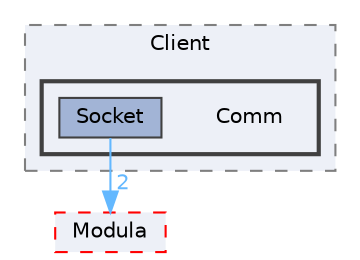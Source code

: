 digraph "Core/Client/Comm"
{
 // LATEX_PDF_SIZE
  bgcolor="transparent";
  edge [fontname=Helvetica,fontsize=10,labelfontname=Helvetica,labelfontsize=10];
  node [fontname=Helvetica,fontsize=10,shape=box,height=0.2,width=0.4];
  compound=true
  subgraph clusterdir_07e2a807273519c4fb9c17450d50faca {
    graph [ bgcolor="#edf0f7", pencolor="grey50", label="Client", fontname=Helvetica,fontsize=10 style="filled,dashed", URL="dir_07e2a807273519c4fb9c17450d50faca.html",tooltip=""]
  subgraph clusterdir_68bfe4ac0ec2cd1e3dfa995ef673a04b {
    graph [ bgcolor="#edf0f7", pencolor="grey25", label="", fontname=Helvetica,fontsize=10 style="filled,bold", URL="dir_68bfe4ac0ec2cd1e3dfa995ef673a04b.html",tooltip=""]
    dir_68bfe4ac0ec2cd1e3dfa995ef673a04b [shape=plaintext, label="Comm"];
  dir_dd9bc7f6cf516b979e1b369491972207 [label="Socket", fillcolor="#a2b4d6", color="grey25", style="filled", URL="dir_dd9bc7f6cf516b979e1b369491972207.html",tooltip=""];
  }
  }
  dir_15e8fef3d22952eb032ac9e7b2e45a37 [label="Modula", fillcolor="#edf0f7", color="red", style="filled,dashed", URL="dir_15e8fef3d22952eb032ac9e7b2e45a37.html",tooltip=""];
  dir_dd9bc7f6cf516b979e1b369491972207->dir_15e8fef3d22952eb032ac9e7b2e45a37 [headlabel="2", labeldistance=1.5 headhref="dir_000027_000022.html" href="dir_000027_000022.html" color="steelblue1" fontcolor="steelblue1"];
}
